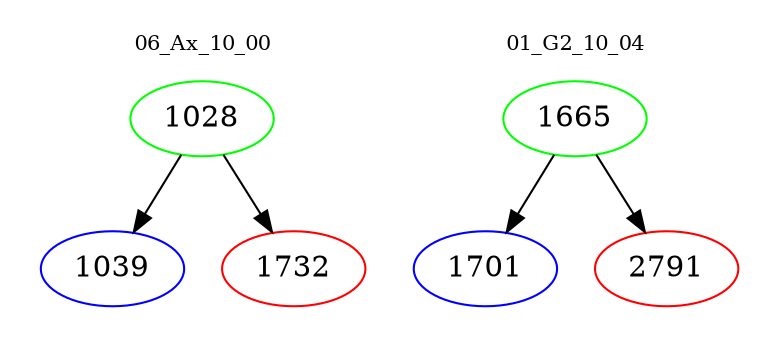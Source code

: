 digraph{
subgraph cluster_0 {
color = white
label = "06_Ax_10_00";
fontsize=10;
T0_1028 [label="1028", color="green"]
T0_1028 -> T0_1039 [color="black"]
T0_1039 [label="1039", color="blue"]
T0_1028 -> T0_1732 [color="black"]
T0_1732 [label="1732", color="red"]
}
subgraph cluster_1 {
color = white
label = "01_G2_10_04";
fontsize=10;
T1_1665 [label="1665", color="green"]
T1_1665 -> T1_1701 [color="black"]
T1_1701 [label="1701", color="blue"]
T1_1665 -> T1_2791 [color="black"]
T1_2791 [label="2791", color="red"]
}
}
